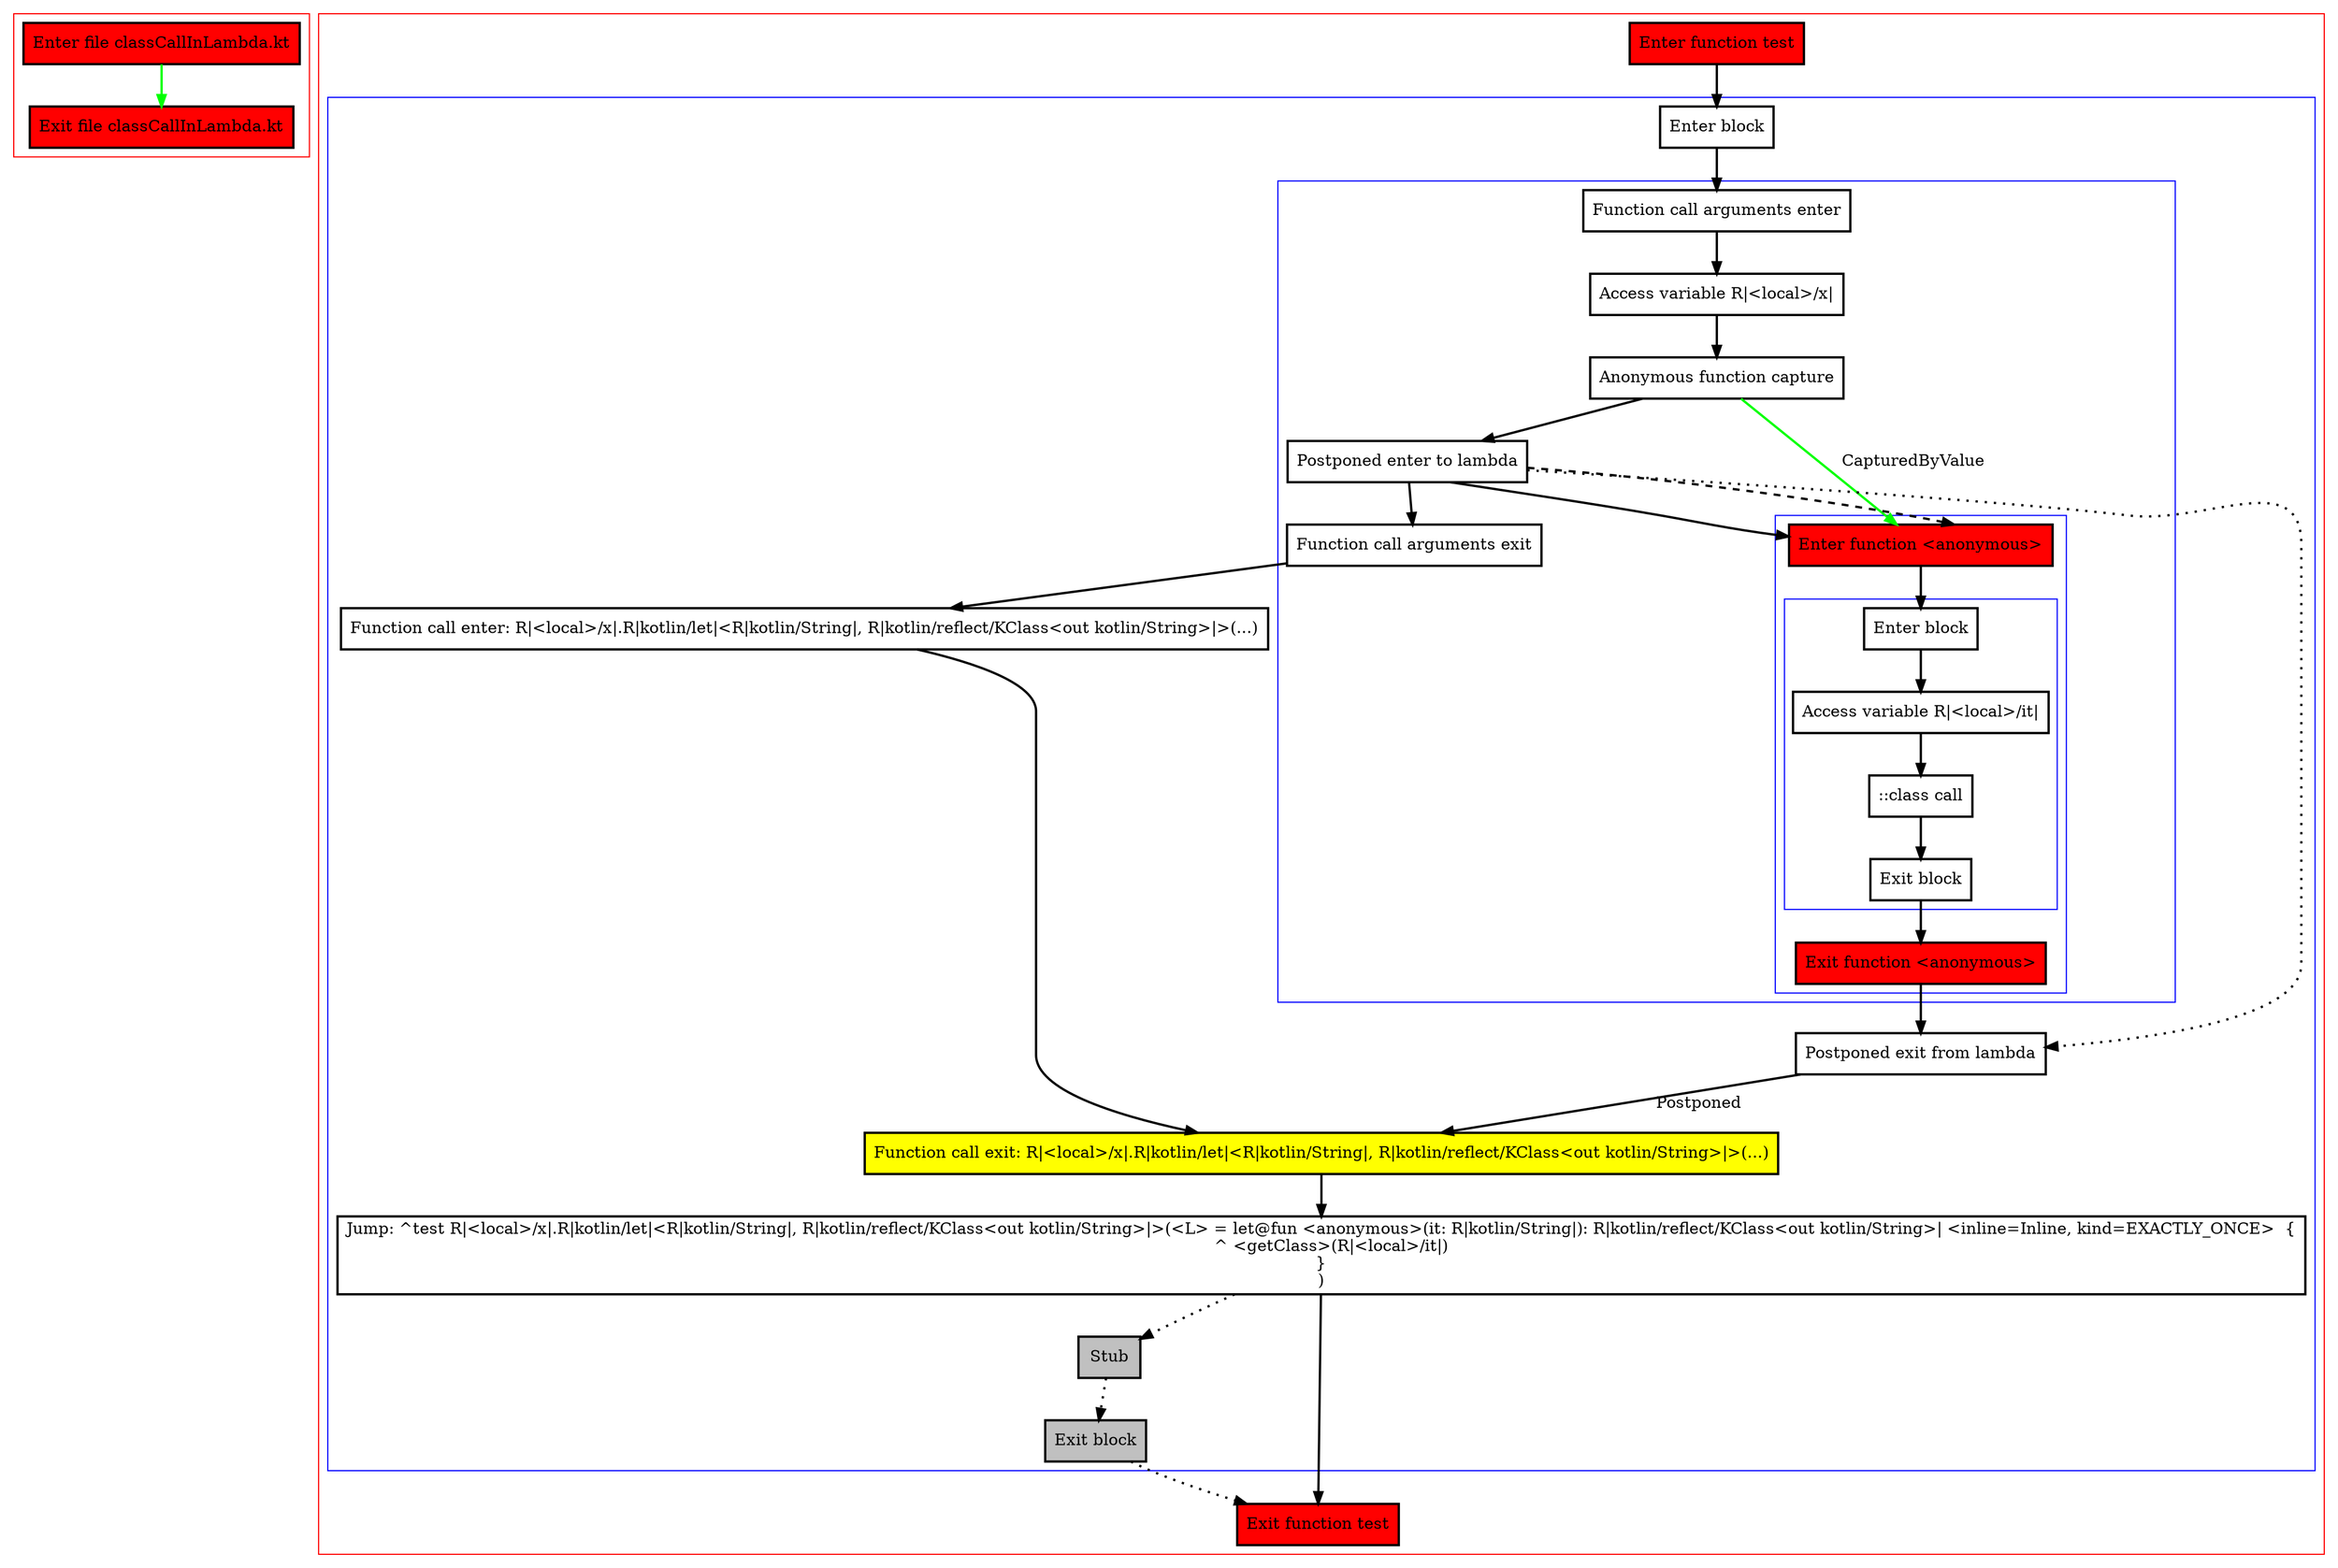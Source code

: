 digraph classCallInLambda_kt {
    graph [nodesep=3]
    node [shape=box penwidth=2]
    edge [penwidth=2]

    subgraph cluster_0 {
        color=red
        0 [label="Enter file classCallInLambda.kt" style="filled" fillcolor=red];
        1 [label="Exit file classCallInLambda.kt" style="filled" fillcolor=red];
    }
    0 -> {1} [color=green];

    subgraph cluster_1 {
        color=red
        2 [label="Enter function test" style="filled" fillcolor=red];
        subgraph cluster_2 {
            color=blue
            3 [label="Enter block"];
            subgraph cluster_3 {
                color=blue
                4 [label="Function call arguments enter"];
                5 [label="Access variable R|<local>/x|"];
                6 [label="Anonymous function capture"];
                7 [label="Postponed enter to lambda"];
                subgraph cluster_4 {
                    color=blue
                    8 [label="Enter function <anonymous>" style="filled" fillcolor=red];
                    subgraph cluster_5 {
                        color=blue
                        9 [label="Enter block"];
                        10 [label="Access variable R|<local>/it|"];
                        11 [label="::class call"];
                        12 [label="Exit block"];
                    }
                    13 [label="Exit function <anonymous>" style="filled" fillcolor=red];
                }
                14 [label="Function call arguments exit"];
            }
            15 [label="Function call enter: R|<local>/x|.R|kotlin/let|<R|kotlin/String|, R|kotlin/reflect/KClass<out kotlin/String>|>(...)"];
            16 [label="Postponed exit from lambda"];
            17 [label="Function call exit: R|<local>/x|.R|kotlin/let|<R|kotlin/String|, R|kotlin/reflect/KClass<out kotlin/String>|>(...)" style="filled" fillcolor=yellow];
            18 [label="Jump: ^test R|<local>/x|.R|kotlin/let|<R|kotlin/String|, R|kotlin/reflect/KClass<out kotlin/String>|>(<L> = let@fun <anonymous>(it: R|kotlin/String|): R|kotlin/reflect/KClass<out kotlin/String>| <inline=Inline, kind=EXACTLY_ONCE>  {
    ^ <getClass>(R|<local>/it|)
}
)"];
            19 [label="Stub" style="filled" fillcolor=gray];
            20 [label="Exit block" style="filled" fillcolor=gray];
        }
        21 [label="Exit function test" style="filled" fillcolor=red];
    }
    2 -> {3};
    3 -> {4};
    4 -> {5};
    5 -> {6};
    6 -> {7};
    6 -> {8} [color=green label="CapturedByValue"];
    7 -> {8 14};
    7 -> {16} [style=dotted];
    7 -> {8} [style=dashed];
    8 -> {9};
    9 -> {10};
    10 -> {11};
    11 -> {12};
    12 -> {13};
    13 -> {16};
    14 -> {15};
    15 -> {17};
    16 -> {17} [label="Postponed"];
    17 -> {18};
    18 -> {21};
    18 -> {19} [style=dotted];
    19 -> {20} [style=dotted];
    20 -> {21} [style=dotted];

}
